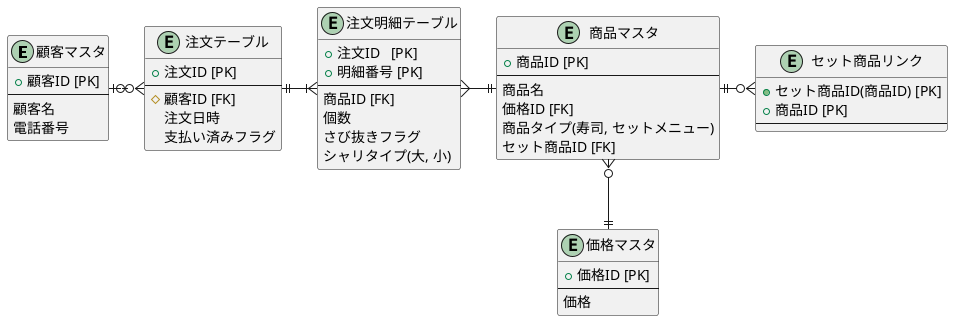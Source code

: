 @startuml


entity "顧客マスタ" as customer {
  + 顧客ID [PK]
  --
  顧客名
  電話番号
}

entity "注文テーブル" as order {
  + 注文ID [PK]
  --
  # 顧客ID [FK]
  注文日時
  支払い済みフラグ
}

entity "注文明細テーブル" as order_detail {
  + 注文ID   [PK]
  + 明細番号 [PK]
  --
  商品ID [FK]
  個数
  さび抜きフラグ
  シャリタイプ(大, 小)
}

/'
  セットメニュー, お好みすし
'/
entity "商品マスタ" as product {
  + 商品ID [PK]
  --
  商品名
  価格ID [FK]
  商品タイプ(寿司, セットメニュー)
  セット商品ID [FK]
}

/'
  セットメニューの寿司ネタをリンクする
'/
entity "セット商品リンク" as set_product {
  + セット商品ID(商品ID) [PK]
  + 商品ID [PK]
  --
}

/'
  価格IDで価格を管理

  いけていない点
    寿司の皿ごとに値段を設定可能だが、
    セットメニューそれぞれに価格IDが必要
'/
entity "価格マスタ" as price {
  + 価格ID [PK]
  --
  価格
}

/'
  関係性
  ------   :1
  ----||   :1 and only 1
  ----o|   :0 or 1
  -----{   :many
  ----|{   :1 or more
  ----o{   :0 or many

  entityの位置
  ri ...right
  le ...left
  do ...down
'/
customer       |o-ri-o{     order
order          ||-ri-|{     order_detail
order_detail   }-ri-||      product
product        ||-ri-o{     set_product
product        }o-do-||     price

@enduml

